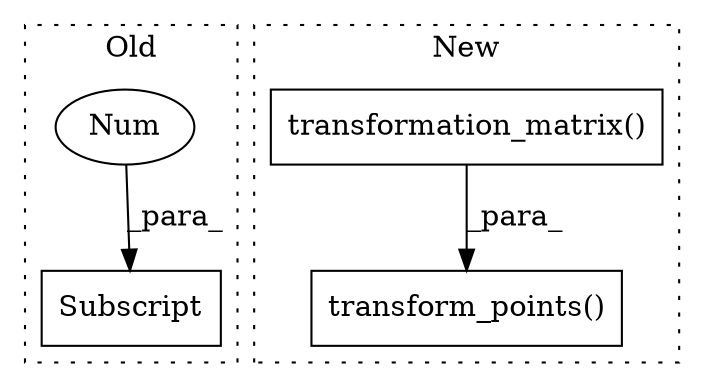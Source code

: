 digraph G {
subgraph cluster0 {
1 [label="Subscript" a="63" s="5473,0" l="25,0" shape="box"];
4 [label="Num" a="76" s="5495" l="2" shape="ellipse"];
label = "Old";
style="dotted";
}
subgraph cluster1 {
2 [label="transform_points()" a="75" s="5615,5722" l="51,14" shape="box"];
3 [label="transformation_matrix()" a="75" s="5671,5711" l="39,11" shape="box"];
label = "New";
style="dotted";
}
3 -> 2 [label="_para_"];
4 -> 1 [label="_para_"];
}